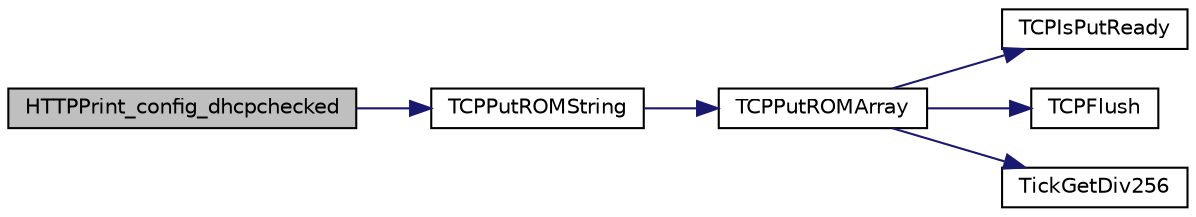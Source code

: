 digraph "HTTPPrint_config_dhcpchecked"
{
  edge [fontname="Helvetica",fontsize="10",labelfontname="Helvetica",labelfontsize="10"];
  node [fontname="Helvetica",fontsize="10",shape=record];
  rankdir="LR";
  Node1 [label="HTTPPrint_config_dhcpchecked",height=0.2,width=0.4,color="black", fillcolor="grey75", style="filled", fontcolor="black"];
  Node1 -> Node2 [color="midnightblue",fontsize="10",style="solid",fontname="Helvetica"];
  Node2 [label="TCPPutROMString",height=0.2,width=0.4,color="black", fillcolor="white", style="filled",URL="$_t_c_p_8h.html#acd403ab0bd5ee4808c8fe86213b1192f"];
  Node2 -> Node3 [color="midnightblue",fontsize="10",style="solid",fontname="Helvetica"];
  Node3 [label="TCPPutROMArray",height=0.2,width=0.4,color="black", fillcolor="white", style="filled",URL="$_t_c_p_8c.html#a78d22c72df366276a2ed1908e2337093"];
  Node3 -> Node4 [color="midnightblue",fontsize="10",style="solid",fontname="Helvetica"];
  Node4 [label="TCPIsPutReady",height=0.2,width=0.4,color="black", fillcolor="white", style="filled",URL="$_t_c_p_8c.html#a10e1123d9bd8d1d94a6b9e10c2e8176c"];
  Node3 -> Node5 [color="midnightblue",fontsize="10",style="solid",fontname="Helvetica"];
  Node5 [label="TCPFlush",height=0.2,width=0.4,color="black", fillcolor="white", style="filled",URL="$_t_c_p_8c.html#a01c3ec541c50e1d0422f8b6e26e8a25b"];
  Node3 -> Node6 [color="midnightblue",fontsize="10",style="solid",fontname="Helvetica"];
  Node6 [label="TickGetDiv256",height=0.2,width=0.4,color="black", fillcolor="white", style="filled",URL="$_tick_8h.html#a8f71f847e48f802c831fb86c7fb8326a"];
}
